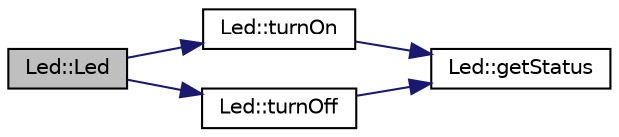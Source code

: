 digraph "Led::Led"
{
  edge [fontname="Helvetica",fontsize="10",labelfontname="Helvetica",labelfontsize="10"];
  node [fontname="Helvetica",fontsize="10",shape=record];
  rankdir="LR";
  Node0 [label="Led::Led",height=0.2,width=0.4,color="black", fillcolor="grey75", style="filled", fontcolor="black"];
  Node0 -> Node1 [color="midnightblue",fontsize="10",style="solid",fontname="Helvetica"];
  Node1 [label="Led::turnOn",height=0.2,width=0.4,color="black", fillcolor="white", style="filled",URL="$class_led.html#a31b9aebd54e73a88eba93068f70fd58c",tooltip="Ligar led. "];
  Node1 -> Node2 [color="midnightblue",fontsize="10",style="solid",fontname="Helvetica"];
  Node2 [label="Led::getStatus",height=0.2,width=0.4,color="black", fillcolor="white", style="filled",URL="$class_led.html#a1b58a603349633018e279f99405c09fe",tooltip="Get the Status object. "];
  Node0 -> Node3 [color="midnightblue",fontsize="10",style="solid",fontname="Helvetica"];
  Node3 [label="Led::turnOff",height=0.2,width=0.4,color="black", fillcolor="white", style="filled",URL="$class_led.html#a1ae7b75842a5395a46251abfbd798166",tooltip="Desligar o Led. "];
  Node3 -> Node2 [color="midnightblue",fontsize="10",style="solid",fontname="Helvetica"];
}
